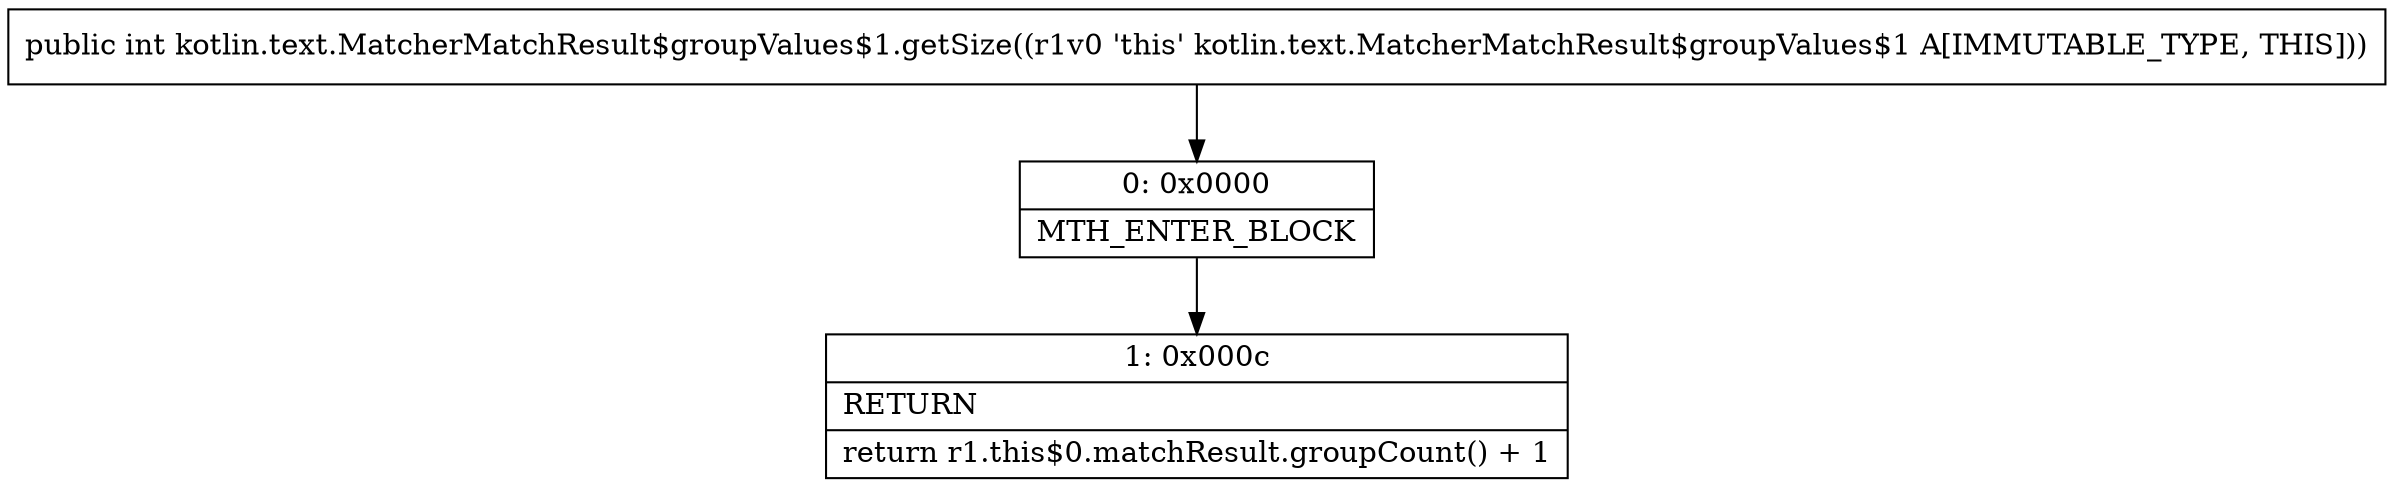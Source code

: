digraph "CFG forkotlin.text.MatcherMatchResult$groupValues$1.getSize()I" {
Node_0 [shape=record,label="{0\:\ 0x0000|MTH_ENTER_BLOCK\l}"];
Node_1 [shape=record,label="{1\:\ 0x000c|RETURN\l|return r1.this$0.matchResult.groupCount() + 1\l}"];
MethodNode[shape=record,label="{public int kotlin.text.MatcherMatchResult$groupValues$1.getSize((r1v0 'this' kotlin.text.MatcherMatchResult$groupValues$1 A[IMMUTABLE_TYPE, THIS])) }"];
MethodNode -> Node_0;
Node_0 -> Node_1;
}


